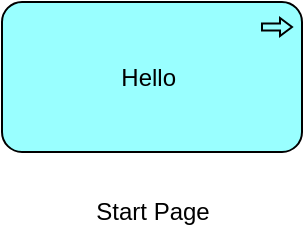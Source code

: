<mxfile version="20.7.4" type="device"><diagram id="qQL0bkZniyw4rdPqhBrZ" name="Страница 1"><mxGraphModel dx="1098" dy="828" grid="1" gridSize="10" guides="1" tooltips="1" connect="1" arrows="1" fold="1" page="1" pageScale="1" pageWidth="850" pageHeight="1100" math="0" shadow="0"><root><mxCell id="0"/><mxCell id="1" parent="0"/><mxCell id="rbycAly1MMGo-VeEWjFJ-1" value="Hello&amp;nbsp;" style="html=1;outlineConnect=0;whiteSpace=wrap;fillColor=#99ffff;shape=mxgraph.archimate3.application;appType=proc;archiType=rounded;" vertex="1" parent="1"><mxGeometry x="350" y="80" width="150" height="75" as="geometry"/></mxCell><mxCell id="rbycAly1MMGo-VeEWjFJ-2" value="Start Page" style="text;html=1;align=center;verticalAlign=middle;resizable=0;points=[];autosize=1;strokeColor=none;fillColor=none;" vertex="1" parent="1"><mxGeometry x="385" y="170" width="80" height="30" as="geometry"/></mxCell></root></mxGraphModel></diagram></mxfile>